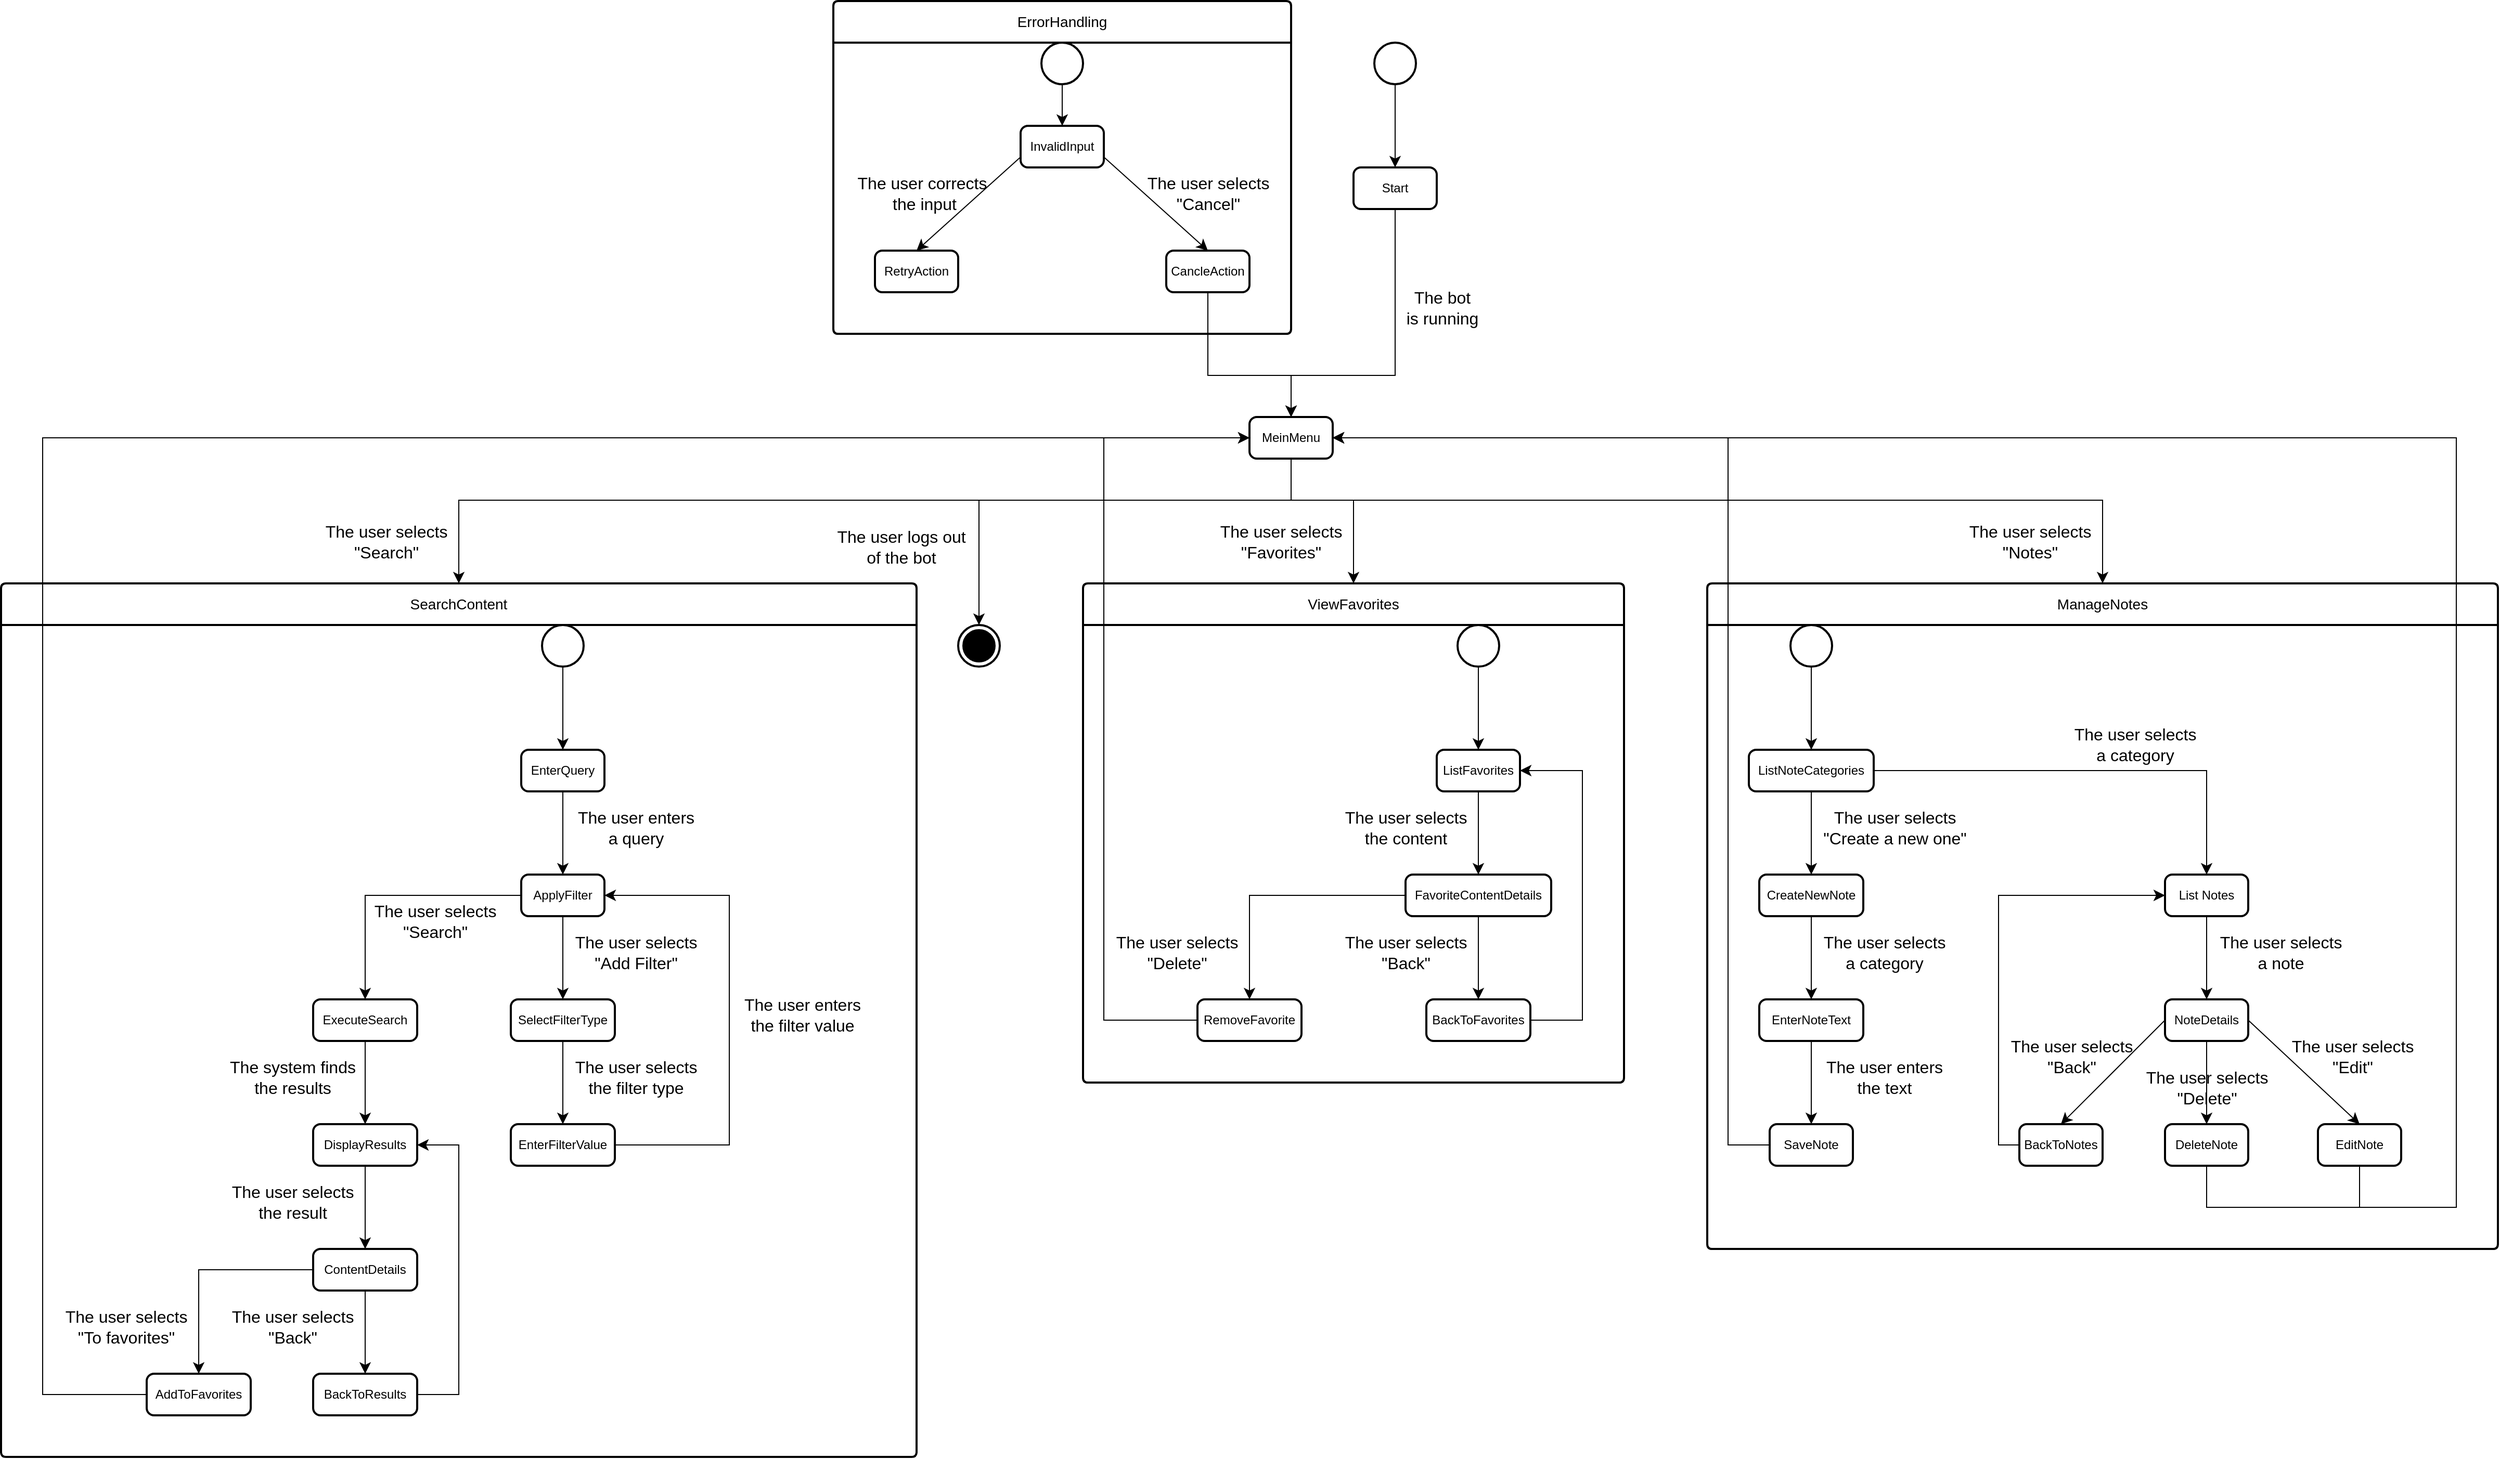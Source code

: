 <mxfile version="27.1.6">
  <diagram name="Страница — 1" id="HxOfLFtwqRYSntutFu7W">
    <mxGraphModel dx="2531" dy="2096" grid="1" gridSize="10" guides="1" tooltips="1" connect="1" arrows="1" fold="1" page="1" pageScale="1" pageWidth="827" pageHeight="1169" math="0" shadow="0">
      <root>
        <mxCell id="0" />
        <mxCell id="1" parent="0" />
        <mxCell id="YKiGXNoE6KG7aFmrv9Qk-2" value="" style="strokeWidth=2;html=1;shape=mxgraph.flowchart.start_2;whiteSpace=wrap;" vertex="1" parent="1">
          <mxGeometry x="560" y="80" width="40" height="40" as="geometry" />
        </mxCell>
        <mxCell id="YKiGXNoE6KG7aFmrv9Qk-3" value="Start" style="rounded=1;whiteSpace=wrap;html=1;absoluteArcSize=1;arcSize=14;strokeWidth=2;" vertex="1" parent="1">
          <mxGeometry x="540" y="200" width="80" height="40" as="geometry" />
        </mxCell>
        <mxCell id="YKiGXNoE6KG7aFmrv9Qk-4" value="ErrorHandling" style="swimlane;childLayout=stackLayout;horizontal=1;startSize=40;horizontalStack=0;rounded=1;fontSize=14;fontStyle=0;strokeWidth=2;resizeParent=0;resizeLast=1;shadow=0;dashed=0;align=center;arcSize=4;whiteSpace=wrap;html=1;" vertex="1" parent="1">
          <mxGeometry x="40" y="40" width="440" height="320" as="geometry" />
        </mxCell>
        <mxCell id="YKiGXNoE6KG7aFmrv9Qk-8" value="" style="strokeWidth=2;html=1;shape=mxgraph.flowchart.start_2;whiteSpace=wrap;" vertex="1" parent="1">
          <mxGeometry x="240" y="80" width="40" height="40" as="geometry" />
        </mxCell>
        <mxCell id="YKiGXNoE6KG7aFmrv9Qk-11" value="InvalidInput" style="rounded=1;whiteSpace=wrap;html=1;absoluteArcSize=1;arcSize=14;strokeWidth=2;" vertex="1" parent="1">
          <mxGeometry x="220" y="160" width="80" height="40" as="geometry" />
        </mxCell>
        <mxCell id="YKiGXNoE6KG7aFmrv9Qk-14" value="RetryAction" style="rounded=1;whiteSpace=wrap;html=1;absoluteArcSize=1;arcSize=14;strokeWidth=2;" vertex="1" parent="1">
          <mxGeometry x="80" y="280" width="80" height="40" as="geometry" />
        </mxCell>
        <mxCell id="YKiGXNoE6KG7aFmrv9Qk-15" value="CancleAction" style="rounded=1;whiteSpace=wrap;html=1;absoluteArcSize=1;arcSize=14;strokeWidth=2;" vertex="1" parent="1">
          <mxGeometry x="360" y="280" width="80" height="40" as="geometry" />
        </mxCell>
        <mxCell id="YKiGXNoE6KG7aFmrv9Qk-16" value="" style="endArrow=classic;html=1;rounded=0;fontSize=12;startSize=8;endSize=8;curved=1;exitX=0.5;exitY=1;exitDx=0;exitDy=0;exitPerimeter=0;entryX=0.5;entryY=0;entryDx=0;entryDy=0;" edge="1" parent="1" source="YKiGXNoE6KG7aFmrv9Qk-8" target="YKiGXNoE6KG7aFmrv9Qk-11">
          <mxGeometry width="50" height="50" relative="1" as="geometry">
            <mxPoint x="230" y="390" as="sourcePoint" />
            <mxPoint x="280" y="340" as="targetPoint" />
          </mxGeometry>
        </mxCell>
        <mxCell id="YKiGXNoE6KG7aFmrv9Qk-17" value="" style="endArrow=classic;html=1;rounded=0;fontSize=12;startSize=8;endSize=8;curved=1;exitX=0;exitY=0.75;exitDx=0;exitDy=0;entryX=0.5;entryY=0;entryDx=0;entryDy=0;" edge="1" parent="1" source="YKiGXNoE6KG7aFmrv9Qk-11" target="YKiGXNoE6KG7aFmrv9Qk-14">
          <mxGeometry width="50" height="50" relative="1" as="geometry">
            <mxPoint x="230" y="270" as="sourcePoint" />
            <mxPoint x="280" y="220" as="targetPoint" />
          </mxGeometry>
        </mxCell>
        <mxCell id="YKiGXNoE6KG7aFmrv9Qk-18" value="" style="endArrow=classic;html=1;rounded=0;fontSize=12;startSize=8;endSize=8;curved=1;exitX=1;exitY=0.75;exitDx=0;exitDy=0;entryX=0.5;entryY=0;entryDx=0;entryDy=0;" edge="1" parent="1" source="YKiGXNoE6KG7aFmrv9Qk-11" target="YKiGXNoE6KG7aFmrv9Qk-15">
          <mxGeometry width="50" height="50" relative="1" as="geometry">
            <mxPoint x="370" y="240" as="sourcePoint" />
            <mxPoint x="420" y="190" as="targetPoint" />
          </mxGeometry>
        </mxCell>
        <mxCell id="YKiGXNoE6KG7aFmrv9Qk-23" value="The user corrects&lt;div&gt;&amp;nbsp;the input&lt;/div&gt;" style="text;html=1;align=center;verticalAlign=middle;resizable=0;points=[];autosize=1;strokeColor=none;fillColor=none;fontSize=16;" vertex="1" parent="1">
          <mxGeometry x="50" y="200" width="150" height="50" as="geometry" />
        </mxCell>
        <mxCell id="YKiGXNoE6KG7aFmrv9Qk-31" value="The user selects&lt;div&gt;&quot;Cancel&quot;&lt;/div&gt;" style="text;html=1;align=center;verticalAlign=middle;resizable=0;points=[];autosize=1;strokeColor=none;fillColor=none;fontSize=16;" vertex="1" parent="1">
          <mxGeometry x="330" y="200" width="140" height="50" as="geometry" />
        </mxCell>
        <mxCell id="YKiGXNoE6KG7aFmrv9Qk-32" value="MeinMenu" style="rounded=1;whiteSpace=wrap;html=1;absoluteArcSize=1;arcSize=14;strokeWidth=2;" vertex="1" parent="1">
          <mxGeometry x="440" y="440" width="80" height="40" as="geometry" />
        </mxCell>
        <mxCell id="YKiGXNoE6KG7aFmrv9Qk-33" value="" style="endArrow=classic;html=1;rounded=0;fontSize=12;startSize=8;endSize=8;curved=1;exitX=0.5;exitY=1;exitDx=0;exitDy=0;exitPerimeter=0;entryX=0.5;entryY=0;entryDx=0;entryDy=0;" edge="1" parent="1" source="YKiGXNoE6KG7aFmrv9Qk-2" target="YKiGXNoE6KG7aFmrv9Qk-3">
          <mxGeometry width="50" height="50" relative="1" as="geometry">
            <mxPoint x="410" y="370" as="sourcePoint" />
            <mxPoint x="460" y="320" as="targetPoint" />
          </mxGeometry>
        </mxCell>
        <mxCell id="YKiGXNoE6KG7aFmrv9Qk-36" value="" style="endArrow=classic;html=1;rounded=0;fontSize=12;startSize=8;endSize=8;curved=0;exitX=0.5;exitY=1;exitDx=0;exitDy=0;entryX=0.5;entryY=0;entryDx=0;entryDy=0;" edge="1" parent="1" source="YKiGXNoE6KG7aFmrv9Qk-15" target="YKiGXNoE6KG7aFmrv9Qk-32">
          <mxGeometry width="50" height="50" relative="1" as="geometry">
            <mxPoint x="470" y="460" as="sourcePoint" />
            <mxPoint x="520" y="410" as="targetPoint" />
            <Array as="points">
              <mxPoint x="400" y="400" />
              <mxPoint x="480" y="400" />
            </Array>
          </mxGeometry>
        </mxCell>
        <mxCell id="YKiGXNoE6KG7aFmrv9Qk-37" value="" style="endArrow=classic;html=1;rounded=0;fontSize=12;startSize=8;endSize=8;curved=0;exitX=0.5;exitY=1;exitDx=0;exitDy=0;entryX=0.5;entryY=0;entryDx=0;entryDy=0;" edge="1" parent="1" source="YKiGXNoE6KG7aFmrv9Qk-3" target="YKiGXNoE6KG7aFmrv9Qk-32">
          <mxGeometry width="50" height="50" relative="1" as="geometry">
            <mxPoint x="590" y="350" as="sourcePoint" />
            <mxPoint x="640" y="300" as="targetPoint" />
            <Array as="points">
              <mxPoint x="580" y="400" />
              <mxPoint x="480" y="400" />
            </Array>
          </mxGeometry>
        </mxCell>
        <mxCell id="YKiGXNoE6KG7aFmrv9Qk-38" value="ViewFavorites" style="swimlane;childLayout=stackLayout;horizontal=1;startSize=40;horizontalStack=0;rounded=1;fontSize=14;fontStyle=0;strokeWidth=2;resizeParent=0;resizeLast=1;shadow=0;dashed=0;align=center;arcSize=4;whiteSpace=wrap;html=1;" vertex="1" parent="1">
          <mxGeometry x="280" y="600" width="520" height="480" as="geometry" />
        </mxCell>
        <mxCell id="YKiGXNoE6KG7aFmrv9Qk-39" value="SearchContent&lt;span style=&quot;color: rgba(0, 0, 0, 0); font-family: monospace; font-size: 0px; text-align: start; text-wrap-mode: nowrap;&quot;&gt;%3CmxGraphModel%3E%3Croot%3E%3CmxCell%20id%3D%220%22%2F%3E%3CmxCell%20id%3D%221%22%20parent%3D%220%22%2F%3E%3CmxCell%20id%3D%222%22%20value%3D%22ErrorHandling%22%20style%3D%22swimlane%3BchildLayout%3DstackLayout%3Bhorizontal%3D1%3BstartSize%3D40%3BhorizontalStack%3D0%3Brounded%3D1%3BfontSize%3D14%3BfontStyle%3D0%3BstrokeWidth%3D2%3BresizeParent%3D0%3BresizeLast%3D1%3Bshadow%3D0%3Bdashed%3D0%3Balign%3Dcenter%3BarcSize%3D4%3BwhiteSpace%3Dwrap%3Bhtml%3D1%3B%22%20vertex%3D%221%22%20parent%3D%221%22%3E%3CmxGeometry%20x%3D%2240%22%20y%3D%2240%22%20width%3D%22440%22%20height%3D%22320%22%20as%3D%22geometry%22%2F%3E%3C%2FmxCell%3E%3C%2Froot%3E%3C%2FmxGraphModel%3E&lt;/span&gt;" style="swimlane;childLayout=stackLayout;horizontal=1;startSize=40;horizontalStack=0;rounded=1;fontSize=14;fontStyle=0;strokeWidth=2;resizeParent=0;resizeLast=1;shadow=0;dashed=0;align=center;arcSize=4;whiteSpace=wrap;html=1;" vertex="1" parent="1">
          <mxGeometry x="-760" y="600" width="880" height="840" as="geometry" />
        </mxCell>
        <mxCell id="YKiGXNoE6KG7aFmrv9Qk-40" value="ManageNotes" style="swimlane;childLayout=stackLayout;horizontal=1;startSize=40;horizontalStack=0;rounded=1;fontSize=14;fontStyle=0;strokeWidth=2;resizeParent=0;resizeLast=1;shadow=0;dashed=0;align=center;arcSize=4;whiteSpace=wrap;html=1;" vertex="1" parent="1">
          <mxGeometry x="880" y="600" width="760" height="640" as="geometry" />
        </mxCell>
        <mxCell id="YKiGXNoE6KG7aFmrv9Qk-41" value="ListFavorites" style="rounded=1;whiteSpace=wrap;html=1;absoluteArcSize=1;arcSize=14;strokeWidth=2;" vertex="1" parent="1">
          <mxGeometry x="620" y="760" width="80" height="40" as="geometry" />
        </mxCell>
        <mxCell id="YKiGXNoE6KG7aFmrv9Qk-42" value="" style="strokeWidth=2;html=1;shape=mxgraph.flowchart.start_2;whiteSpace=wrap;" vertex="1" parent="1">
          <mxGeometry x="640" y="640" width="40" height="40" as="geometry" />
        </mxCell>
        <mxCell id="YKiGXNoE6KG7aFmrv9Qk-43" value="" style="endArrow=classic;html=1;rounded=0;fontSize=12;startSize=8;endSize=8;curved=1;exitX=0.5;exitY=1;exitDx=0;exitDy=0;exitPerimeter=0;entryX=0.5;entryY=0;entryDx=0;entryDy=0;" edge="1" parent="1" source="YKiGXNoE6KG7aFmrv9Qk-42" target="YKiGXNoE6KG7aFmrv9Qk-41">
          <mxGeometry width="50" height="50" relative="1" as="geometry">
            <mxPoint x="570" y="860" as="sourcePoint" />
            <mxPoint x="620" y="810" as="targetPoint" />
          </mxGeometry>
        </mxCell>
        <mxCell id="YKiGXNoE6KG7aFmrv9Qk-44" value="FavoriteContentDetails" style="rounded=1;whiteSpace=wrap;html=1;absoluteArcSize=1;arcSize=14;strokeWidth=2;" vertex="1" parent="1">
          <mxGeometry x="590" y="880" width="140" height="40" as="geometry" />
        </mxCell>
        <mxCell id="YKiGXNoE6KG7aFmrv9Qk-45" value="BackToFavorites" style="rounded=1;whiteSpace=wrap;html=1;absoluteArcSize=1;arcSize=14;strokeWidth=2;" vertex="1" parent="1">
          <mxGeometry x="610" y="1000" width="100" height="40" as="geometry" />
        </mxCell>
        <mxCell id="YKiGXNoE6KG7aFmrv9Qk-46" value="RemoveFavorite" style="rounded=1;whiteSpace=wrap;html=1;absoluteArcSize=1;arcSize=14;strokeWidth=2;" vertex="1" parent="1">
          <mxGeometry x="390" y="1000" width="100" height="40" as="geometry" />
        </mxCell>
        <mxCell id="YKiGXNoE6KG7aFmrv9Qk-48" value="" style="endArrow=classic;html=1;rounded=0;fontSize=12;startSize=8;endSize=8;curved=1;exitX=0.5;exitY=1;exitDx=0;exitDy=0;entryX=0.5;entryY=0;entryDx=0;entryDy=0;" edge="1" parent="1" source="YKiGXNoE6KG7aFmrv9Qk-41" target="YKiGXNoE6KG7aFmrv9Qk-44">
          <mxGeometry width="50" height="50" relative="1" as="geometry">
            <mxPoint x="460" y="780" as="sourcePoint" />
            <mxPoint x="460" y="860" as="targetPoint" />
          </mxGeometry>
        </mxCell>
        <mxCell id="YKiGXNoE6KG7aFmrv9Qk-49" value="" style="endArrow=classic;html=1;rounded=0;fontSize=12;startSize=8;endSize=8;curved=1;exitX=0.5;exitY=1;exitDx=0;exitDy=0;entryX=0.5;entryY=0;entryDx=0;entryDy=0;" edge="1" parent="1" source="YKiGXNoE6KG7aFmrv9Qk-44" target="YKiGXNoE6KG7aFmrv9Qk-45">
          <mxGeometry width="50" height="50" relative="1" as="geometry">
            <mxPoint x="590" y="1020" as="sourcePoint" />
            <mxPoint x="590" y="1100" as="targetPoint" />
          </mxGeometry>
        </mxCell>
        <mxCell id="YKiGXNoE6KG7aFmrv9Qk-50" value="" style="endArrow=classic;html=1;rounded=0;fontSize=12;startSize=8;endSize=8;curved=0;exitX=1;exitY=0.5;exitDx=0;exitDy=0;entryX=1;entryY=0.5;entryDx=0;entryDy=0;" edge="1" parent="1" source="YKiGXNoE6KG7aFmrv9Qk-45" target="YKiGXNoE6KG7aFmrv9Qk-41">
          <mxGeometry width="50" height="50" relative="1" as="geometry">
            <mxPoint x="750" y="1000" as="sourcePoint" />
            <mxPoint x="750" y="1080" as="targetPoint" />
            <Array as="points">
              <mxPoint x="760" y="1020" />
              <mxPoint x="760" y="780" />
            </Array>
          </mxGeometry>
        </mxCell>
        <mxCell id="YKiGXNoE6KG7aFmrv9Qk-51" value="The user selects&lt;div&gt;the content&lt;/div&gt;" style="text;html=1;align=center;verticalAlign=middle;resizable=0;points=[];autosize=1;strokeColor=none;fillColor=none;fontSize=16;" vertex="1" parent="1">
          <mxGeometry x="520" y="810" width="140" height="50" as="geometry" />
        </mxCell>
        <mxCell id="YKiGXNoE6KG7aFmrv9Qk-52" value="The user selects&lt;div&gt;&quot;Back&quot;&lt;/div&gt;" style="text;html=1;align=center;verticalAlign=middle;resizable=0;points=[];autosize=1;strokeColor=none;fillColor=none;fontSize=16;" vertex="1" parent="1">
          <mxGeometry x="520" y="930" width="140" height="50" as="geometry" />
        </mxCell>
        <mxCell id="YKiGXNoE6KG7aFmrv9Qk-53" value="" style="endArrow=classic;html=1;rounded=0;fontSize=12;startSize=8;endSize=8;curved=0;exitX=0;exitY=0.5;exitDx=0;exitDy=0;entryX=0.5;entryY=0;entryDx=0;entryDy=0;" edge="1" parent="1" source="YKiGXNoE6KG7aFmrv9Qk-44" target="YKiGXNoE6KG7aFmrv9Qk-46">
          <mxGeometry width="50" height="50" relative="1" as="geometry">
            <mxPoint x="280" y="1120" as="sourcePoint" />
            <mxPoint x="270" y="880" as="targetPoint" />
            <Array as="points">
              <mxPoint x="440" y="900" />
            </Array>
          </mxGeometry>
        </mxCell>
        <mxCell id="YKiGXNoE6KG7aFmrv9Qk-54" value="The user selects&lt;div&gt;&quot;Delete&quot;&lt;/div&gt;" style="text;html=1;align=center;verticalAlign=middle;resizable=0;points=[];autosize=1;strokeColor=none;fillColor=none;fontSize=16;" vertex="1" parent="1">
          <mxGeometry x="300" y="930" width="140" height="50" as="geometry" />
        </mxCell>
        <mxCell id="YKiGXNoE6KG7aFmrv9Qk-55" value="" style="endArrow=classic;html=1;rounded=0;fontSize=12;startSize=8;endSize=8;curved=0;exitX=0;exitY=0.5;exitDx=0;exitDy=0;entryX=0;entryY=0.5;entryDx=0;entryDy=0;" edge="1" parent="1" source="YKiGXNoE6KG7aFmrv9Qk-46" target="YKiGXNoE6KG7aFmrv9Qk-32">
          <mxGeometry width="50" height="50" relative="1" as="geometry">
            <mxPoint x="360" y="700" as="sourcePoint" />
            <mxPoint x="210" y="800" as="targetPoint" />
            <Array as="points">
              <mxPoint x="300" y="1020" />
              <mxPoint x="300" y="460" />
            </Array>
          </mxGeometry>
        </mxCell>
        <mxCell id="YKiGXNoE6KG7aFmrv9Qk-56" value="" style="endArrow=classic;html=1;rounded=0;fontSize=12;startSize=8;endSize=8;curved=0;exitX=0.5;exitY=1;exitDx=0;exitDy=0;entryX=0.5;entryY=0;entryDx=0;entryDy=0;" edge="1" parent="1" source="YKiGXNoE6KG7aFmrv9Qk-32" target="YKiGXNoE6KG7aFmrv9Qk-38">
          <mxGeometry width="50" height="50" relative="1" as="geometry">
            <mxPoint x="600" y="480" as="sourcePoint" />
            <mxPoint x="660" y="560" as="targetPoint" />
            <Array as="points">
              <mxPoint x="480" y="520" />
              <mxPoint x="540" y="520" />
            </Array>
          </mxGeometry>
        </mxCell>
        <mxCell id="YKiGXNoE6KG7aFmrv9Qk-57" value="The user selects&lt;div&gt;&quot;Favorites&quot;&lt;/div&gt;" style="text;html=1;align=center;verticalAlign=middle;resizable=0;points=[];autosize=1;strokeColor=none;fillColor=none;fontSize=16;" vertex="1" parent="1">
          <mxGeometry x="400" y="535" width="140" height="50" as="geometry" />
        </mxCell>
        <mxCell id="YKiGXNoE6KG7aFmrv9Qk-58" value="The bot&lt;div&gt;is running&lt;/div&gt;" style="text;html=1;align=center;verticalAlign=middle;resizable=0;points=[];autosize=1;strokeColor=none;fillColor=none;fontSize=16;" vertex="1" parent="1">
          <mxGeometry x="580" y="310" width="90" height="50" as="geometry" />
        </mxCell>
        <mxCell id="YKiGXNoE6KG7aFmrv9Qk-59" value="" style="strokeWidth=2;html=1;shape=mxgraph.flowchart.start_2;whiteSpace=wrap;" vertex="1" parent="1">
          <mxGeometry x="960" y="640" width="40" height="40" as="geometry" />
        </mxCell>
        <mxCell id="YKiGXNoE6KG7aFmrv9Qk-60" value="ListNoteCategories" style="rounded=1;whiteSpace=wrap;html=1;absoluteArcSize=1;arcSize=14;strokeWidth=2;" vertex="1" parent="1">
          <mxGeometry x="920" y="760" width="120" height="40" as="geometry" />
        </mxCell>
        <mxCell id="YKiGXNoE6KG7aFmrv9Qk-61" value="CreateNewNote" style="rounded=1;whiteSpace=wrap;html=1;absoluteArcSize=1;arcSize=14;strokeWidth=2;" vertex="1" parent="1">
          <mxGeometry x="930" y="880" width="100" height="40" as="geometry" />
        </mxCell>
        <mxCell id="YKiGXNoE6KG7aFmrv9Qk-62" value="EnterNoteText" style="rounded=1;whiteSpace=wrap;html=1;absoluteArcSize=1;arcSize=14;strokeWidth=2;" vertex="1" parent="1">
          <mxGeometry x="930" y="1000" width="100" height="40" as="geometry" />
        </mxCell>
        <mxCell id="YKiGXNoE6KG7aFmrv9Qk-63" value="SaveNote" style="rounded=1;whiteSpace=wrap;html=1;absoluteArcSize=1;arcSize=14;strokeWidth=2;" vertex="1" parent="1">
          <mxGeometry x="940" y="1120" width="80" height="40" as="geometry" />
        </mxCell>
        <mxCell id="YKiGXNoE6KG7aFmrv9Qk-64" value="" style="endArrow=classic;html=1;rounded=0;fontSize=12;startSize=8;endSize=8;curved=0;exitX=0.5;exitY=1;exitDx=0;exitDy=0;entryX=0.5;entryY=0;entryDx=0;entryDy=0;exitPerimeter=0;" edge="1" parent="1" source="YKiGXNoE6KG7aFmrv9Qk-59" target="YKiGXNoE6KG7aFmrv9Qk-60">
          <mxGeometry width="50" height="50" relative="1" as="geometry">
            <mxPoint x="1080" y="890" as="sourcePoint" />
            <mxPoint x="1070" y="650" as="targetPoint" />
            <Array as="points" />
          </mxGeometry>
        </mxCell>
        <mxCell id="YKiGXNoE6KG7aFmrv9Qk-65" value="" style="endArrow=classic;html=1;rounded=0;fontSize=12;startSize=8;endSize=8;curved=0;entryX=0.5;entryY=0;entryDx=0;entryDy=0;exitX=0.5;exitY=1;exitDx=0;exitDy=0;" edge="1" parent="1" source="YKiGXNoE6KG7aFmrv9Qk-60" target="YKiGXNoE6KG7aFmrv9Qk-61">
          <mxGeometry width="50" height="50" relative="1" as="geometry">
            <mxPoint x="1060" y="980" as="sourcePoint" />
            <mxPoint x="1060" y="890" as="targetPoint" />
            <Array as="points" />
          </mxGeometry>
        </mxCell>
        <mxCell id="YKiGXNoE6KG7aFmrv9Qk-66" value="" style="endArrow=classic;html=1;rounded=0;fontSize=12;startSize=8;endSize=8;curved=0;exitX=0.5;exitY=1;exitDx=0;exitDy=0;entryX=0.5;entryY=0;entryDx=0;entryDy=0;" edge="1" parent="1" source="YKiGXNoE6KG7aFmrv9Qk-61" target="YKiGXNoE6KG7aFmrv9Qk-62">
          <mxGeometry width="50" height="50" relative="1" as="geometry">
            <mxPoint x="1020" y="1040" as="sourcePoint" />
            <mxPoint x="1020" y="950" as="targetPoint" />
            <Array as="points" />
          </mxGeometry>
        </mxCell>
        <mxCell id="YKiGXNoE6KG7aFmrv9Qk-67" value="" style="endArrow=classic;html=1;rounded=0;fontSize=12;startSize=8;endSize=8;curved=0;entryX=0.5;entryY=0;entryDx=0;entryDy=0;exitX=0.5;exitY=1;exitDx=0;exitDy=0;" edge="1" parent="1" source="YKiGXNoE6KG7aFmrv9Qk-62" target="YKiGXNoE6KG7aFmrv9Qk-63">
          <mxGeometry width="50" height="50" relative="1" as="geometry">
            <mxPoint x="1050" y="1130" as="sourcePoint" />
            <mxPoint x="1050" y="1040" as="targetPoint" />
            <Array as="points" />
          </mxGeometry>
        </mxCell>
        <mxCell id="YKiGXNoE6KG7aFmrv9Qk-68" value="List Notes" style="rounded=1;whiteSpace=wrap;html=1;absoluteArcSize=1;arcSize=14;strokeWidth=2;" vertex="1" parent="1">
          <mxGeometry x="1320" y="880" width="80" height="40" as="geometry" />
        </mxCell>
        <mxCell id="YKiGXNoE6KG7aFmrv9Qk-69" value="BackToNotes" style="rounded=1;whiteSpace=wrap;html=1;absoluteArcSize=1;arcSize=14;strokeWidth=2;" vertex="1" parent="1">
          <mxGeometry x="1180" y="1120" width="80" height="40" as="geometry" />
        </mxCell>
        <mxCell id="YKiGXNoE6KG7aFmrv9Qk-70" value="DeleteNote" style="rounded=1;whiteSpace=wrap;html=1;absoluteArcSize=1;arcSize=14;strokeWidth=2;" vertex="1" parent="1">
          <mxGeometry x="1320" y="1120" width="80" height="40" as="geometry" />
        </mxCell>
        <mxCell id="YKiGXNoE6KG7aFmrv9Qk-71" value="NoteDetails" style="rounded=1;whiteSpace=wrap;html=1;absoluteArcSize=1;arcSize=14;strokeWidth=2;" vertex="1" parent="1">
          <mxGeometry x="1320" y="1000" width="80" height="40" as="geometry" />
        </mxCell>
        <mxCell id="YKiGXNoE6KG7aFmrv9Qk-72" value="EditNote" style="rounded=1;whiteSpace=wrap;html=1;absoluteArcSize=1;arcSize=14;strokeWidth=2;" vertex="1" parent="1">
          <mxGeometry x="1467" y="1120" width="80" height="40" as="geometry" />
        </mxCell>
        <mxCell id="YKiGXNoE6KG7aFmrv9Qk-73" value="" style="endArrow=classic;html=1;rounded=0;fontSize=12;startSize=8;endSize=8;curved=0;exitX=1;exitY=0.5;exitDx=0;exitDy=0;entryX=0.5;entryY=0;entryDx=0;entryDy=0;" edge="1" parent="1" source="YKiGXNoE6KG7aFmrv9Qk-60" target="YKiGXNoE6KG7aFmrv9Qk-68">
          <mxGeometry width="50" height="50" relative="1" as="geometry">
            <mxPoint x="1130" y="720" as="sourcePoint" />
            <mxPoint x="1130" y="800" as="targetPoint" />
            <Array as="points">
              <mxPoint x="1360" y="780" />
            </Array>
          </mxGeometry>
        </mxCell>
        <mxCell id="YKiGXNoE6KG7aFmrv9Qk-74" value="" style="endArrow=classic;html=1;rounded=0;fontSize=12;startSize=8;endSize=8;curved=0;exitX=0.5;exitY=1;exitDx=0;exitDy=0;entryX=0.5;entryY=0;entryDx=0;entryDy=0;" edge="1" parent="1" source="YKiGXNoE6KG7aFmrv9Qk-68" target="YKiGXNoE6KG7aFmrv9Qk-71">
          <mxGeometry width="50" height="50" relative="1" as="geometry">
            <mxPoint x="1270" y="960" as="sourcePoint" />
            <mxPoint x="1270" y="1040" as="targetPoint" />
            <Array as="points" />
          </mxGeometry>
        </mxCell>
        <mxCell id="YKiGXNoE6KG7aFmrv9Qk-75" value="" style="endArrow=classic;html=1;rounded=0;fontSize=12;startSize=8;endSize=8;curved=0;entryX=0.5;entryY=0;entryDx=0;entryDy=0;exitX=0;exitY=0.5;exitDx=0;exitDy=0;" edge="1" parent="1" source="YKiGXNoE6KG7aFmrv9Qk-71" target="YKiGXNoE6KG7aFmrv9Qk-69">
          <mxGeometry width="50" height="50" relative="1" as="geometry">
            <mxPoint x="1270" y="910" as="sourcePoint" />
            <mxPoint x="1197" y="1080" as="targetPoint" />
            <Array as="points" />
          </mxGeometry>
        </mxCell>
        <mxCell id="YKiGXNoE6KG7aFmrv9Qk-76" value="" style="endArrow=classic;html=1;rounded=0;fontSize=12;startSize=8;endSize=8;curved=0;exitX=0.5;exitY=1;exitDx=0;exitDy=0;entryX=0.5;entryY=0;entryDx=0;entryDy=0;" edge="1" parent="1" source="YKiGXNoE6KG7aFmrv9Qk-71" target="YKiGXNoE6KG7aFmrv9Qk-70">
          <mxGeometry width="50" height="50" relative="1" as="geometry">
            <mxPoint x="1370" y="1090" as="sourcePoint" />
            <mxPoint x="1370" y="1170" as="targetPoint" />
            <Array as="points" />
          </mxGeometry>
        </mxCell>
        <mxCell id="YKiGXNoE6KG7aFmrv9Qk-77" value="" style="endArrow=classic;html=1;rounded=0;fontSize=12;startSize=8;endSize=8;curved=0;exitX=1;exitY=0.5;exitDx=0;exitDy=0;entryX=0.5;entryY=0;entryDx=0;entryDy=0;" edge="1" parent="1" source="YKiGXNoE6KG7aFmrv9Qk-71" target="YKiGXNoE6KG7aFmrv9Qk-72">
          <mxGeometry width="50" height="50" relative="1" as="geometry">
            <mxPoint x="1490" y="1060" as="sourcePoint" />
            <mxPoint x="1490" y="1140" as="targetPoint" />
            <Array as="points" />
          </mxGeometry>
        </mxCell>
        <mxCell id="YKiGXNoE6KG7aFmrv9Qk-78" value="" style="endArrow=classic;html=1;rounded=0;fontSize=12;startSize=8;endSize=8;curved=0;exitX=0;exitY=0.5;exitDx=0;exitDy=0;entryX=0;entryY=0.5;entryDx=0;entryDy=0;" edge="1" parent="1" source="YKiGXNoE6KG7aFmrv9Qk-69" target="YKiGXNoE6KG7aFmrv9Qk-68">
          <mxGeometry width="50" height="50" relative="1" as="geometry">
            <mxPoint x="1130" y="1110" as="sourcePoint" />
            <mxPoint x="1130" y="1190" as="targetPoint" />
            <Array as="points">
              <mxPoint x="1160" y="1140" />
              <mxPoint x="1160" y="900" />
            </Array>
          </mxGeometry>
        </mxCell>
        <mxCell id="YKiGXNoE6KG7aFmrv9Qk-79" value="" style="endArrow=classic;html=1;rounded=0;fontSize=12;startSize=8;endSize=8;curved=0;exitX=0.5;exitY=1;exitDx=0;exitDy=0;entryX=1;entryY=0.5;entryDx=0;entryDy=0;" edge="1" parent="1" source="YKiGXNoE6KG7aFmrv9Qk-70" target="YKiGXNoE6KG7aFmrv9Qk-32">
          <mxGeometry width="50" height="50" relative="1" as="geometry">
            <mxPoint x="1400" y="950" as="sourcePoint" />
            <mxPoint x="1400" y="1030" as="targetPoint" />
            <Array as="points">
              <mxPoint x="1360" y="1200" />
              <mxPoint x="1600" y="1200" />
              <mxPoint x="1600" y="460" />
            </Array>
          </mxGeometry>
        </mxCell>
        <mxCell id="YKiGXNoE6KG7aFmrv9Qk-80" value="" style="endArrow=classic;html=1;rounded=0;fontSize=12;startSize=8;endSize=8;curved=0;exitX=0.5;exitY=1;exitDx=0;exitDy=0;entryX=1;entryY=0.5;entryDx=0;entryDy=0;" edge="1" parent="1" source="YKiGXNoE6KG7aFmrv9Qk-72" target="YKiGXNoE6KG7aFmrv9Qk-32">
          <mxGeometry width="50" height="50" relative="1" as="geometry">
            <mxPoint x="1280" y="920" as="sourcePoint" />
            <mxPoint x="1280" y="1000" as="targetPoint" />
            <Array as="points">
              <mxPoint x="1507" y="1200" />
              <mxPoint x="1600" y="1200" />
              <mxPoint x="1600" y="460" />
            </Array>
          </mxGeometry>
        </mxCell>
        <mxCell id="YKiGXNoE6KG7aFmrv9Qk-81" value="" style="endArrow=classic;html=1;rounded=0;fontSize=12;startSize=8;endSize=8;curved=0;exitX=0;exitY=0.5;exitDx=0;exitDy=0;entryX=1;entryY=0.5;entryDx=0;entryDy=0;" edge="1" parent="1" source="YKiGXNoE6KG7aFmrv9Qk-63" target="YKiGXNoE6KG7aFmrv9Qk-32">
          <mxGeometry width="50" height="50" relative="1" as="geometry">
            <mxPoint x="730" y="1240" as="sourcePoint" />
            <mxPoint x="730" y="1320" as="targetPoint" />
            <Array as="points">
              <mxPoint x="900" y="1140" />
              <mxPoint x="900" y="460" />
            </Array>
          </mxGeometry>
        </mxCell>
        <mxCell id="YKiGXNoE6KG7aFmrv9Qk-82" value="The user selects&lt;div&gt;&quot;Create a new one&quot;&lt;/div&gt;" style="text;html=1;align=center;verticalAlign=middle;resizable=0;points=[];autosize=1;strokeColor=none;fillColor=none;fontSize=16;" vertex="1" parent="1">
          <mxGeometry x="980" y="810" width="160" height="50" as="geometry" />
        </mxCell>
        <mxCell id="YKiGXNoE6KG7aFmrv9Qk-84" value="The user selects&lt;div&gt;a category&lt;/div&gt;" style="text;html=1;align=center;verticalAlign=middle;resizable=0;points=[];autosize=1;strokeColor=none;fillColor=none;fontSize=16;" vertex="1" parent="1">
          <mxGeometry x="980" y="930" width="140" height="50" as="geometry" />
        </mxCell>
        <mxCell id="YKiGXNoE6KG7aFmrv9Qk-85" value="The user enters&lt;div&gt;the text&lt;/div&gt;" style="text;html=1;align=center;verticalAlign=middle;resizable=0;points=[];autosize=1;strokeColor=none;fillColor=none;fontSize=16;" vertex="1" parent="1">
          <mxGeometry x="980" y="1050" width="140" height="50" as="geometry" />
        </mxCell>
        <mxCell id="YKiGXNoE6KG7aFmrv9Qk-86" value="The user selects&lt;div&gt;a category&lt;/div&gt;" style="text;html=1;align=center;verticalAlign=middle;resizable=0;points=[];autosize=1;strokeColor=none;fillColor=none;fontSize=16;" vertex="1" parent="1">
          <mxGeometry x="1221" y="730" width="140" height="50" as="geometry" />
        </mxCell>
        <mxCell id="YKiGXNoE6KG7aFmrv9Qk-87" value="The user selects&lt;div&gt;a note&lt;/div&gt;" style="text;html=1;align=center;verticalAlign=middle;resizable=0;points=[];autosize=1;strokeColor=none;fillColor=none;fontSize=16;" vertex="1" parent="1">
          <mxGeometry x="1361" y="930" width="140" height="50" as="geometry" />
        </mxCell>
        <mxCell id="YKiGXNoE6KG7aFmrv9Qk-89" value="The user selects&lt;div&gt;&quot;Back&quot;&lt;/div&gt;" style="text;html=1;align=center;verticalAlign=middle;resizable=0;points=[];autosize=1;strokeColor=none;fillColor=none;fontSize=16;" vertex="1" parent="1">
          <mxGeometry x="1160" y="1030" width="140" height="50" as="geometry" />
        </mxCell>
        <mxCell id="YKiGXNoE6KG7aFmrv9Qk-90" value="The user selects&lt;div&gt;&quot;Delete&quot;&lt;/div&gt;" style="text;html=1;align=center;verticalAlign=middle;resizable=0;points=[];autosize=1;strokeColor=none;fillColor=none;fontSize=16;" vertex="1" parent="1">
          <mxGeometry x="1290" y="1060" width="140" height="50" as="geometry" />
        </mxCell>
        <mxCell id="YKiGXNoE6KG7aFmrv9Qk-91" value="The user selects&lt;div&gt;&quot;Edit&quot;&lt;/div&gt;" style="text;html=1;align=center;verticalAlign=middle;resizable=0;points=[];autosize=1;strokeColor=none;fillColor=none;fontSize=16;" vertex="1" parent="1">
          <mxGeometry x="1430" y="1030" width="140" height="50" as="geometry" />
        </mxCell>
        <mxCell id="YKiGXNoE6KG7aFmrv9Qk-93" value="" style="endArrow=classic;html=1;rounded=0;fontSize=12;startSize=8;endSize=8;curved=0;exitX=0.5;exitY=1;exitDx=0;exitDy=0;entryX=0.5;entryY=0;entryDx=0;entryDy=0;" edge="1" parent="1" source="YKiGXNoE6KG7aFmrv9Qk-32" target="YKiGXNoE6KG7aFmrv9Qk-40">
          <mxGeometry width="50" height="50" relative="1" as="geometry">
            <mxPoint x="600" y="480" as="sourcePoint" />
            <mxPoint x="730" y="620" as="targetPoint" />
            <Array as="points">
              <mxPoint x="480" y="520" />
              <mxPoint x="1260" y="520" />
            </Array>
          </mxGeometry>
        </mxCell>
        <mxCell id="YKiGXNoE6KG7aFmrv9Qk-94" value="The user selects&lt;div&gt;&quot;Notes&quot;&lt;/div&gt;" style="text;html=1;align=center;verticalAlign=middle;resizable=0;points=[];autosize=1;strokeColor=none;fillColor=none;fontSize=16;" vertex="1" parent="1">
          <mxGeometry x="1120" y="535" width="140" height="50" as="geometry" />
        </mxCell>
        <mxCell id="YKiGXNoE6KG7aFmrv9Qk-95" value="" style="strokeWidth=2;html=1;shape=mxgraph.flowchart.start_2;whiteSpace=wrap;" vertex="1" parent="1">
          <mxGeometry x="-240" y="640" width="40" height="40" as="geometry" />
        </mxCell>
        <mxCell id="YKiGXNoE6KG7aFmrv9Qk-96" value="EnterQuery" style="rounded=1;whiteSpace=wrap;html=1;absoluteArcSize=1;arcSize=14;strokeWidth=2;" vertex="1" parent="1">
          <mxGeometry x="-260" y="760" width="80" height="40" as="geometry" />
        </mxCell>
        <mxCell id="YKiGXNoE6KG7aFmrv9Qk-97" value="ApplyFilter" style="rounded=1;whiteSpace=wrap;html=1;absoluteArcSize=1;arcSize=14;strokeWidth=2;" vertex="1" parent="1">
          <mxGeometry x="-260" y="880" width="80" height="40" as="geometry" />
        </mxCell>
        <mxCell id="YKiGXNoE6KG7aFmrv9Qk-98" value="SelectFilterType" style="rounded=1;whiteSpace=wrap;html=1;absoluteArcSize=1;arcSize=14;strokeWidth=2;" vertex="1" parent="1">
          <mxGeometry x="-270" y="1000" width="100" height="40" as="geometry" />
        </mxCell>
        <mxCell id="YKiGXNoE6KG7aFmrv9Qk-99" value="EnterFilterValue" style="rounded=1;whiteSpace=wrap;html=1;absoluteArcSize=1;arcSize=14;strokeWidth=2;" vertex="1" parent="1">
          <mxGeometry x="-270" y="1120" width="100" height="40" as="geometry" />
        </mxCell>
        <mxCell id="YKiGXNoE6KG7aFmrv9Qk-100" value="" style="endArrow=classic;html=1;rounded=0;fontSize=12;startSize=8;endSize=8;curved=1;exitX=0.5;exitY=1;exitDx=0;exitDy=0;entryX=0.5;entryY=0;entryDx=0;entryDy=0;exitPerimeter=0;" edge="1" parent="1" source="YKiGXNoE6KG7aFmrv9Qk-95" target="YKiGXNoE6KG7aFmrv9Qk-96">
          <mxGeometry width="50" height="50" relative="1" as="geometry">
            <mxPoint x="-150" y="690" as="sourcePoint" />
            <mxPoint x="-150" y="770" as="targetPoint" />
          </mxGeometry>
        </mxCell>
        <mxCell id="YKiGXNoE6KG7aFmrv9Qk-101" value="" style="endArrow=classic;html=1;rounded=0;fontSize=12;startSize=8;endSize=8;curved=1;exitX=0.5;exitY=1;exitDx=0;exitDy=0;entryX=0.5;entryY=0;entryDx=0;entryDy=0;" edge="1" parent="1" source="YKiGXNoE6KG7aFmrv9Qk-96" target="YKiGXNoE6KG7aFmrv9Qk-97">
          <mxGeometry width="50" height="50" relative="1" as="geometry">
            <mxPoint x="-90" y="880" as="sourcePoint" />
            <mxPoint x="-90" y="960" as="targetPoint" />
          </mxGeometry>
        </mxCell>
        <mxCell id="YKiGXNoE6KG7aFmrv9Qk-102" value="" style="endArrow=classic;html=1;rounded=0;fontSize=12;startSize=8;endSize=8;curved=1;exitX=0.5;exitY=1;exitDx=0;exitDy=0;entryX=0.5;entryY=0;entryDx=0;entryDy=0;" edge="1" parent="1" source="YKiGXNoE6KG7aFmrv9Qk-97" target="YKiGXNoE6KG7aFmrv9Qk-98">
          <mxGeometry width="50" height="50" relative="1" as="geometry">
            <mxPoint x="-110" y="870" as="sourcePoint" />
            <mxPoint x="-160" y="970" as="targetPoint" />
          </mxGeometry>
        </mxCell>
        <mxCell id="YKiGXNoE6KG7aFmrv9Qk-103" value="" style="endArrow=classic;html=1;rounded=0;fontSize=12;startSize=8;endSize=8;curved=1;exitX=0.5;exitY=1;exitDx=0;exitDy=0;entryX=0.5;entryY=0;entryDx=0;entryDy=0;" edge="1" parent="1" source="YKiGXNoE6KG7aFmrv9Qk-98" target="YKiGXNoE6KG7aFmrv9Qk-99">
          <mxGeometry width="50" height="50" relative="1" as="geometry">
            <mxPoint x="-100" y="1010" as="sourcePoint" />
            <mxPoint x="-100" y="1090" as="targetPoint" />
          </mxGeometry>
        </mxCell>
        <mxCell id="YKiGXNoE6KG7aFmrv9Qk-104" value="" style="endArrow=classic;html=1;rounded=0;fontSize=12;startSize=8;endSize=8;curved=0;exitX=1;exitY=0.5;exitDx=0;exitDy=0;entryX=1;entryY=0.5;entryDx=0;entryDy=0;" edge="1" parent="1" source="YKiGXNoE6KG7aFmrv9Qk-99" target="YKiGXNoE6KG7aFmrv9Qk-97">
          <mxGeometry width="50" height="50" relative="1" as="geometry">
            <mxPoint x="-130" y="1120" as="sourcePoint" />
            <mxPoint x="-130" y="1200" as="targetPoint" />
            <Array as="points">
              <mxPoint x="-60" y="1140" />
              <mxPoint x="-60" y="900" />
            </Array>
          </mxGeometry>
        </mxCell>
        <mxCell id="YKiGXNoE6KG7aFmrv9Qk-105" value="ExecuteSearch" style="rounded=1;whiteSpace=wrap;html=1;absoluteArcSize=1;arcSize=14;strokeWidth=2;" vertex="1" parent="1">
          <mxGeometry x="-460" y="1000" width="100" height="40" as="geometry" />
        </mxCell>
        <mxCell id="YKiGXNoE6KG7aFmrv9Qk-106" value="DisplayResults" style="rounded=1;whiteSpace=wrap;html=1;absoluteArcSize=1;arcSize=14;strokeWidth=2;" vertex="1" parent="1">
          <mxGeometry x="-460" y="1120" width="100" height="40" as="geometry" />
        </mxCell>
        <mxCell id="YKiGXNoE6KG7aFmrv9Qk-107" value="ContentDetails" style="rounded=1;whiteSpace=wrap;html=1;absoluteArcSize=1;arcSize=14;strokeWidth=2;" vertex="1" parent="1">
          <mxGeometry x="-460" y="1240" width="100" height="40" as="geometry" />
        </mxCell>
        <mxCell id="YKiGXNoE6KG7aFmrv9Qk-108" value="BackToResults" style="rounded=1;whiteSpace=wrap;html=1;absoluteArcSize=1;arcSize=14;strokeWidth=2;" vertex="1" parent="1">
          <mxGeometry x="-460" y="1360" width="100" height="40" as="geometry" />
        </mxCell>
        <mxCell id="YKiGXNoE6KG7aFmrv9Qk-109" value="AddToFavorites" style="rounded=1;whiteSpace=wrap;html=1;absoluteArcSize=1;arcSize=14;strokeWidth=2;" vertex="1" parent="1">
          <mxGeometry x="-620" y="1360" width="100" height="40" as="geometry" />
        </mxCell>
        <mxCell id="YKiGXNoE6KG7aFmrv9Qk-110" value="" style="endArrow=classic;html=1;rounded=0;fontSize=12;startSize=8;endSize=8;curved=0;exitX=0;exitY=0.5;exitDx=0;exitDy=0;entryX=0.5;entryY=0;entryDx=0;entryDy=0;" edge="1" parent="1" source="YKiGXNoE6KG7aFmrv9Qk-97" target="YKiGXNoE6KG7aFmrv9Qk-105">
          <mxGeometry width="50" height="50" relative="1" as="geometry">
            <mxPoint x="-380" y="950" as="sourcePoint" />
            <mxPoint x="-380" y="860" as="targetPoint" />
            <Array as="points">
              <mxPoint x="-410" y="900" />
            </Array>
          </mxGeometry>
        </mxCell>
        <mxCell id="YKiGXNoE6KG7aFmrv9Qk-111" value="" style="endArrow=classic;html=1;rounded=0;fontSize=12;startSize=8;endSize=8;curved=0;exitX=0.5;exitY=1;exitDx=0;exitDy=0;entryX=0.5;entryY=0;entryDx=0;entryDy=0;" edge="1" parent="1" source="YKiGXNoE6KG7aFmrv9Qk-105" target="YKiGXNoE6KG7aFmrv9Qk-106">
          <mxGeometry width="50" height="50" relative="1" as="geometry">
            <mxPoint x="-500" y="1200" as="sourcePoint" />
            <mxPoint x="-500" y="1110" as="targetPoint" />
            <Array as="points" />
          </mxGeometry>
        </mxCell>
        <mxCell id="YKiGXNoE6KG7aFmrv9Qk-112" value="" style="endArrow=classic;html=1;rounded=0;fontSize=12;startSize=8;endSize=8;curved=0;exitX=0.5;exitY=1;exitDx=0;exitDy=0;entryX=0.5;entryY=0;entryDx=0;entryDy=0;" edge="1" parent="1" source="YKiGXNoE6KG7aFmrv9Qk-106" target="YKiGXNoE6KG7aFmrv9Qk-107">
          <mxGeometry width="50" height="50" relative="1" as="geometry">
            <mxPoint x="-220" y="1460" as="sourcePoint" />
            <mxPoint x="-220" y="1370" as="targetPoint" />
            <Array as="points" />
          </mxGeometry>
        </mxCell>
        <mxCell id="YKiGXNoE6KG7aFmrv9Qk-113" value="" style="endArrow=classic;html=1;rounded=0;fontSize=12;startSize=8;endSize=8;curved=0;exitX=0.5;exitY=1;exitDx=0;exitDy=0;entryX=0.5;entryY=0;entryDx=0;entryDy=0;" edge="1" parent="1" source="YKiGXNoE6KG7aFmrv9Qk-107" target="YKiGXNoE6KG7aFmrv9Qk-108">
          <mxGeometry width="50" height="50" relative="1" as="geometry">
            <mxPoint x="-580" y="1230" as="sourcePoint" />
            <mxPoint x="-580" y="1140" as="targetPoint" />
            <Array as="points" />
          </mxGeometry>
        </mxCell>
        <mxCell id="YKiGXNoE6KG7aFmrv9Qk-114" value="" style="endArrow=classic;html=1;rounded=0;fontSize=12;startSize=8;endSize=8;curved=0;exitX=1;exitY=0.5;exitDx=0;exitDy=0;entryX=1;entryY=0.5;entryDx=0;entryDy=0;" edge="1" parent="1" source="YKiGXNoE6KG7aFmrv9Qk-108" target="YKiGXNoE6KG7aFmrv9Qk-106">
          <mxGeometry width="50" height="50" relative="1" as="geometry">
            <mxPoint x="-260" y="1420" as="sourcePoint" />
            <mxPoint x="-260" y="1330" as="targetPoint" />
            <Array as="points">
              <mxPoint x="-320" y="1380" />
              <mxPoint x="-320" y="1140" />
            </Array>
          </mxGeometry>
        </mxCell>
        <mxCell id="YKiGXNoE6KG7aFmrv9Qk-115" value="" style="endArrow=classic;html=1;rounded=0;fontSize=12;startSize=8;endSize=8;curved=0;exitX=0;exitY=0.5;exitDx=0;exitDy=0;entryX=0.5;entryY=0;entryDx=0;entryDy=0;" edge="1" parent="1" source="YKiGXNoE6KG7aFmrv9Qk-107" target="YKiGXNoE6KG7aFmrv9Qk-109">
          <mxGeometry width="50" height="50" relative="1" as="geometry">
            <mxPoint x="-630" y="1300" as="sourcePoint" />
            <mxPoint x="-630" y="1210" as="targetPoint" />
            <Array as="points">
              <mxPoint x="-570" y="1260" />
            </Array>
          </mxGeometry>
        </mxCell>
        <mxCell id="YKiGXNoE6KG7aFmrv9Qk-116" value="" style="endArrow=classic;html=1;rounded=0;fontSize=12;startSize=8;endSize=8;curved=0;entryX=0;entryY=0.5;entryDx=0;entryDy=0;exitX=0;exitY=0.5;exitDx=0;exitDy=0;" edge="1" parent="1" source="YKiGXNoE6KG7aFmrv9Qk-109" target="YKiGXNoE6KG7aFmrv9Qk-32">
          <mxGeometry width="50" height="50" relative="1" as="geometry">
            <mxPoint x="-520" y="1260" as="sourcePoint" />
            <mxPoint x="-560" y="1230" as="targetPoint" />
            <Array as="points">
              <mxPoint x="-720" y="1380" />
              <mxPoint x="-720" y="460" />
            </Array>
          </mxGeometry>
        </mxCell>
        <mxCell id="YKiGXNoE6KG7aFmrv9Qk-118" value="The user enters&lt;div&gt;a query&lt;/div&gt;" style="text;html=1;align=center;verticalAlign=middle;resizable=0;points=[];autosize=1;strokeColor=none;fillColor=none;fontSize=16;" vertex="1" parent="1">
          <mxGeometry x="-220" y="810" width="140" height="50" as="geometry" />
        </mxCell>
        <mxCell id="YKiGXNoE6KG7aFmrv9Qk-119" value="The user selects&lt;div&gt;&quot;Add Filter&quot;&lt;/div&gt;" style="text;html=1;align=center;verticalAlign=middle;resizable=0;points=[];autosize=1;strokeColor=none;fillColor=none;fontSize=16;" vertex="1" parent="1">
          <mxGeometry x="-220" y="930" width="140" height="50" as="geometry" />
        </mxCell>
        <mxCell id="YKiGXNoE6KG7aFmrv9Qk-120" value="The user selects&lt;div&gt;the filter type&lt;/div&gt;" style="text;html=1;align=center;verticalAlign=middle;resizable=0;points=[];autosize=1;strokeColor=none;fillColor=none;fontSize=16;" vertex="1" parent="1">
          <mxGeometry x="-220" y="1050" width="140" height="50" as="geometry" />
        </mxCell>
        <mxCell id="YKiGXNoE6KG7aFmrv9Qk-121" value="The user enters&lt;div&gt;the filter value&lt;/div&gt;" style="text;html=1;align=center;verticalAlign=middle;resizable=0;points=[];autosize=1;strokeColor=none;fillColor=none;fontSize=16;" vertex="1" parent="1">
          <mxGeometry x="-60" y="990" width="140" height="50" as="geometry" />
        </mxCell>
        <mxCell id="YKiGXNoE6KG7aFmrv9Qk-122" value="The user selects&lt;div&gt;&quot;Search&quot;&lt;/div&gt;" style="text;html=1;align=center;verticalAlign=middle;resizable=0;points=[];autosize=1;strokeColor=none;fillColor=none;fontSize=16;" vertex="1" parent="1">
          <mxGeometry x="-413" y="900" width="140" height="50" as="geometry" />
        </mxCell>
        <mxCell id="YKiGXNoE6KG7aFmrv9Qk-123" value="The system finds&lt;div&gt;the results&lt;/div&gt;" style="text;html=1;align=center;verticalAlign=middle;resizable=0;points=[];autosize=1;strokeColor=none;fillColor=none;fontSize=16;" vertex="1" parent="1">
          <mxGeometry x="-550" y="1050" width="140" height="50" as="geometry" />
        </mxCell>
        <mxCell id="YKiGXNoE6KG7aFmrv9Qk-124" value="The user selects&lt;div&gt;the result&lt;/div&gt;" style="text;html=1;align=center;verticalAlign=middle;resizable=0;points=[];autosize=1;strokeColor=none;fillColor=none;fontSize=16;" vertex="1" parent="1">
          <mxGeometry x="-550" y="1170" width="140" height="50" as="geometry" />
        </mxCell>
        <mxCell id="YKiGXNoE6KG7aFmrv9Qk-125" value="The user selects&lt;div&gt;&quot;Back&quot;&lt;/div&gt;" style="text;html=1;align=center;verticalAlign=middle;resizable=0;points=[];autosize=1;strokeColor=none;fillColor=none;fontSize=16;" vertex="1" parent="1">
          <mxGeometry x="-550" y="1290" width="140" height="50" as="geometry" />
        </mxCell>
        <mxCell id="YKiGXNoE6KG7aFmrv9Qk-126" value="The user selects&lt;div&gt;&quot;To favorites&quot;&lt;/div&gt;" style="text;html=1;align=center;verticalAlign=middle;resizable=0;points=[];autosize=1;strokeColor=none;fillColor=none;fontSize=16;" vertex="1" parent="1">
          <mxGeometry x="-710" y="1290" width="140" height="50" as="geometry" />
        </mxCell>
        <mxCell id="YKiGXNoE6KG7aFmrv9Qk-127" value="" style="endArrow=classic;html=1;rounded=0;fontSize=12;startSize=8;endSize=8;curved=0;exitX=0.5;exitY=1;exitDx=0;exitDy=0;entryX=0.5;entryY=0;entryDx=0;entryDy=0;" edge="1" parent="1" source="YKiGXNoE6KG7aFmrv9Qk-32" target="YKiGXNoE6KG7aFmrv9Qk-39">
          <mxGeometry width="50" height="50" relative="1" as="geometry">
            <mxPoint x="200" y="550" as="sourcePoint" />
            <mxPoint x="260" y="670" as="targetPoint" />
            <Array as="points">
              <mxPoint x="480" y="520" />
              <mxPoint x="-320" y="520" />
            </Array>
          </mxGeometry>
        </mxCell>
        <mxCell id="YKiGXNoE6KG7aFmrv9Qk-128" value="The user selects&lt;div&gt;&quot;Search&quot;&lt;/div&gt;" style="text;html=1;align=center;verticalAlign=middle;resizable=0;points=[];autosize=1;strokeColor=none;fillColor=none;fontSize=16;" vertex="1" parent="1">
          <mxGeometry x="-460" y="535" width="140" height="50" as="geometry" />
        </mxCell>
        <mxCell id="YKiGXNoE6KG7aFmrv9Qk-130" value="" style="strokeWidth=2;html=1;shape=mxgraph.flowchart.start_2;whiteSpace=wrap;" vertex="1" parent="1">
          <mxGeometry x="160" y="640" width="40" height="40" as="geometry" />
        </mxCell>
        <mxCell id="YKiGXNoE6KG7aFmrv9Qk-131" value="" style="strokeWidth=2;html=1;shape=mxgraph.flowchart.start_2;whiteSpace=wrap;fillColor=#000000;" vertex="1" parent="1">
          <mxGeometry x="165" y="645" width="30" height="30" as="geometry" />
        </mxCell>
        <mxCell id="YKiGXNoE6KG7aFmrv9Qk-132" value="" style="endArrow=classic;html=1;rounded=0;fontSize=12;startSize=8;endSize=8;curved=0;exitX=0.5;exitY=1;exitDx=0;exitDy=0;entryX=0.5;entryY=0;entryDx=0;entryDy=0;entryPerimeter=0;" edge="1" parent="1" source="YKiGXNoE6KG7aFmrv9Qk-32" target="YKiGXNoE6KG7aFmrv9Qk-130">
          <mxGeometry width="50" height="50" relative="1" as="geometry">
            <mxPoint x="390" y="520" as="sourcePoint" />
            <mxPoint x="200" y="630" as="targetPoint" />
            <Array as="points">
              <mxPoint x="480" y="520" />
              <mxPoint x="180" y="520" />
            </Array>
          </mxGeometry>
        </mxCell>
        <mxCell id="YKiGXNoE6KG7aFmrv9Qk-133" value="The user logs out&lt;div&gt;of the bot&lt;/div&gt;" style="text;html=1;align=center;verticalAlign=middle;resizable=0;points=[];autosize=1;strokeColor=none;fillColor=none;fontSize=16;" vertex="1" parent="1">
          <mxGeometry x="30" y="540" width="150" height="50" as="geometry" />
        </mxCell>
      </root>
    </mxGraphModel>
  </diagram>
</mxfile>
